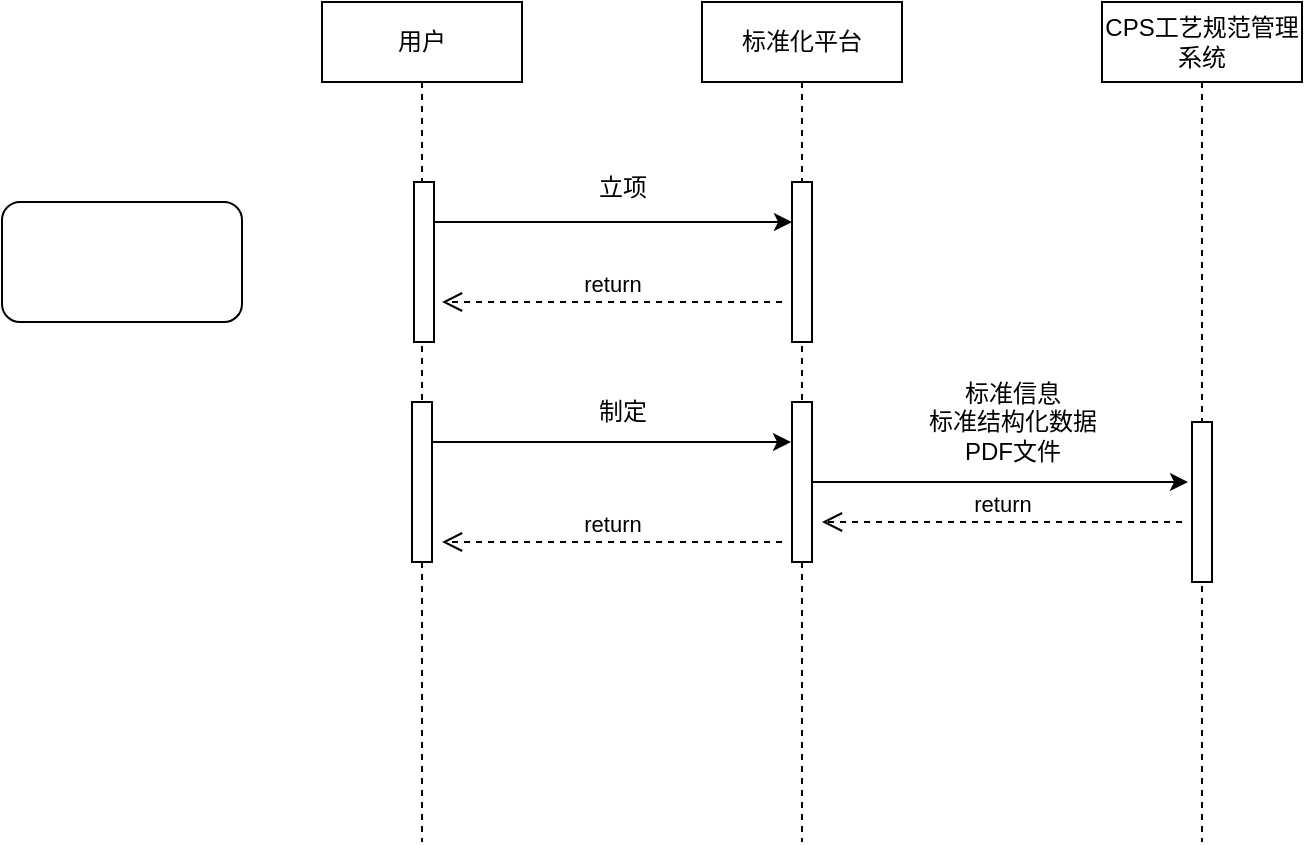 <mxfile version="23.1.7" type="github">
  <diagram name="第 1 页" id="ltzMS2VtQxm3MTg9Tlt2">
    <mxGraphModel dx="1717" dy="384" grid="1" gridSize="10" guides="1" tooltips="1" connect="1" arrows="1" fold="1" page="1" pageScale="1" pageWidth="827" pageHeight="1169" math="0" shadow="0">
      <root>
        <mxCell id="0" />
        <mxCell id="1" parent="0" />
        <mxCell id="ScZXGfgxsAbNoTXpN_R_-17" value="用户" style="shape=umlLifeline;perimeter=lifelinePerimeter;whiteSpace=wrap;html=1;container=1;dropTarget=0;collapsible=0;recursiveResize=0;outlineConnect=0;portConstraint=eastwest;newEdgeStyle={&quot;curved&quot;:0,&quot;rounded&quot;:0};" vertex="1" parent="1">
          <mxGeometry x="70" y="60" width="100" height="420" as="geometry" />
        </mxCell>
        <mxCell id="ScZXGfgxsAbNoTXpN_R_-20" value="" style="html=1;points=[[0,0,0,0,5],[0,1,0,0,-5],[1,0,0,0,5],[1,1,0,0,-5]];perimeter=orthogonalPerimeter;outlineConnect=0;targetShapes=umlLifeline;portConstraint=eastwest;newEdgeStyle={&quot;curved&quot;:0,&quot;rounded&quot;:0};" vertex="1" parent="ScZXGfgxsAbNoTXpN_R_-17">
          <mxGeometry x="46" y="90" width="10" height="80" as="geometry" />
        </mxCell>
        <mxCell id="ScZXGfgxsAbNoTXpN_R_-27" value="" style="html=1;points=[[0,0,0,0,5],[0,1,0,0,-5],[1,0,0,0,5],[1,1,0,0,-5]];perimeter=orthogonalPerimeter;outlineConnect=0;targetShapes=umlLifeline;portConstraint=eastwest;newEdgeStyle={&quot;curved&quot;:0,&quot;rounded&quot;:0};" vertex="1" parent="ScZXGfgxsAbNoTXpN_R_-17">
          <mxGeometry x="45" y="200" width="10" height="80" as="geometry" />
        </mxCell>
        <mxCell id="ScZXGfgxsAbNoTXpN_R_-18" value="标准化平台" style="shape=umlLifeline;perimeter=lifelinePerimeter;whiteSpace=wrap;html=1;container=1;dropTarget=0;collapsible=0;recursiveResize=0;outlineConnect=0;portConstraint=eastwest;newEdgeStyle={&quot;curved&quot;:0,&quot;rounded&quot;:0};" vertex="1" parent="1">
          <mxGeometry x="260" y="60" width="100" height="420" as="geometry" />
        </mxCell>
        <mxCell id="ScZXGfgxsAbNoTXpN_R_-21" value="" style="html=1;points=[[0,0,0,0,5],[0,1,0,0,-5],[1,0,0,0,5],[1,1,0,0,-5]];perimeter=orthogonalPerimeter;outlineConnect=0;targetShapes=umlLifeline;portConstraint=eastwest;newEdgeStyle={&quot;curved&quot;:0,&quot;rounded&quot;:0};" vertex="1" parent="ScZXGfgxsAbNoTXpN_R_-18">
          <mxGeometry x="45" y="90" width="10" height="80" as="geometry" />
        </mxCell>
        <mxCell id="ScZXGfgxsAbNoTXpN_R_-28" value="" style="html=1;points=[[0,0,0,0,5],[0,1,0,0,-5],[1,0,0,0,5],[1,1,0,0,-5]];perimeter=orthogonalPerimeter;outlineConnect=0;targetShapes=umlLifeline;portConstraint=eastwest;newEdgeStyle={&quot;curved&quot;:0,&quot;rounded&quot;:0};" vertex="1" parent="ScZXGfgxsAbNoTXpN_R_-18">
          <mxGeometry x="45" y="200" width="10" height="80" as="geometry" />
        </mxCell>
        <mxCell id="ScZXGfgxsAbNoTXpN_R_-19" value="CPS工艺规范管理系统" style="shape=umlLifeline;perimeter=lifelinePerimeter;whiteSpace=wrap;html=1;container=1;dropTarget=0;collapsible=0;recursiveResize=0;outlineConnect=0;portConstraint=eastwest;newEdgeStyle={&quot;curved&quot;:0,&quot;rounded&quot;:0};" vertex="1" parent="1">
          <mxGeometry x="460" y="60" width="100" height="420" as="geometry" />
        </mxCell>
        <mxCell id="ScZXGfgxsAbNoTXpN_R_-32" value="" style="html=1;points=[[0,0,0,0,5],[0,1,0,0,-5],[1,0,0,0,5],[1,1,0,0,-5]];perimeter=orthogonalPerimeter;outlineConnect=0;targetShapes=umlLifeline;portConstraint=eastwest;newEdgeStyle={&quot;curved&quot;:0,&quot;rounded&quot;:0};" vertex="1" parent="ScZXGfgxsAbNoTXpN_R_-19">
          <mxGeometry x="45" y="210" width="10" height="80" as="geometry" />
        </mxCell>
        <mxCell id="ScZXGfgxsAbNoTXpN_R_-22" style="edgeStyle=orthogonalEdgeStyle;rounded=0;orthogonalLoop=1;jettySize=auto;html=1;curved=0;" edge="1" parent="1">
          <mxGeometry relative="1" as="geometry">
            <mxPoint x="126" y="170" as="sourcePoint" />
            <mxPoint x="305" y="170" as="targetPoint" />
          </mxGeometry>
        </mxCell>
        <mxCell id="ScZXGfgxsAbNoTXpN_R_-24" value="立项" style="text;html=1;align=center;verticalAlign=middle;resizable=0;points=[];autosize=1;strokeColor=none;fillColor=none;" vertex="1" parent="1">
          <mxGeometry x="195" y="138" width="50" height="30" as="geometry" />
        </mxCell>
        <mxCell id="ScZXGfgxsAbNoTXpN_R_-26" value="return" style="html=1;verticalAlign=bottom;endArrow=open;dashed=1;endSize=8;curved=0;rounded=0;" edge="1" parent="1">
          <mxGeometry relative="1" as="geometry">
            <mxPoint x="300" y="210" as="sourcePoint" />
            <mxPoint x="130" y="210" as="targetPoint" />
          </mxGeometry>
        </mxCell>
        <mxCell id="ScZXGfgxsAbNoTXpN_R_-29" style="edgeStyle=orthogonalEdgeStyle;rounded=0;orthogonalLoop=1;jettySize=auto;html=1;curved=0;" edge="1" parent="1">
          <mxGeometry relative="1" as="geometry">
            <mxPoint x="125.5" y="280" as="sourcePoint" />
            <mxPoint x="304.5" y="280" as="targetPoint" />
          </mxGeometry>
        </mxCell>
        <mxCell id="ScZXGfgxsAbNoTXpN_R_-30" value="制定" style="text;html=1;align=center;verticalAlign=middle;resizable=0;points=[];autosize=1;strokeColor=none;fillColor=none;" vertex="1" parent="1">
          <mxGeometry x="195" y="250" width="50" height="30" as="geometry" />
        </mxCell>
        <mxCell id="ScZXGfgxsAbNoTXpN_R_-31" value="return" style="html=1;verticalAlign=bottom;endArrow=open;dashed=1;endSize=8;curved=0;rounded=0;" edge="1" parent="1">
          <mxGeometry relative="1" as="geometry">
            <mxPoint x="300" y="330" as="sourcePoint" />
            <mxPoint x="130" y="330" as="targetPoint" />
          </mxGeometry>
        </mxCell>
        <mxCell id="ScZXGfgxsAbNoTXpN_R_-33" style="edgeStyle=orthogonalEdgeStyle;rounded=0;orthogonalLoop=1;jettySize=auto;html=1;curved=0;" edge="1" parent="1" source="ScZXGfgxsAbNoTXpN_R_-28">
          <mxGeometry relative="1" as="geometry">
            <mxPoint x="320" y="300" as="sourcePoint" />
            <mxPoint x="503" y="300" as="targetPoint" />
          </mxGeometry>
        </mxCell>
        <mxCell id="ScZXGfgxsAbNoTXpN_R_-35" value="return" style="html=1;verticalAlign=bottom;endArrow=open;dashed=1;endSize=8;curved=0;rounded=0;" edge="1" parent="1">
          <mxGeometry relative="1" as="geometry">
            <mxPoint x="500" y="320" as="sourcePoint" />
            <mxPoint x="320" y="320" as="targetPoint" />
          </mxGeometry>
        </mxCell>
        <mxCell id="ScZXGfgxsAbNoTXpN_R_-36" value="标准信息&lt;br&gt;标准结构化数据&lt;br&gt;PDF文件" style="text;html=1;align=center;verticalAlign=middle;resizable=0;points=[];autosize=1;strokeColor=none;fillColor=none;" vertex="1" parent="1">
          <mxGeometry x="360" y="240" width="110" height="60" as="geometry" />
        </mxCell>
        <mxCell id="ScZXGfgxsAbNoTXpN_R_-37" value="" style="rounded=1;whiteSpace=wrap;html=1;" vertex="1" parent="1">
          <mxGeometry x="-90" y="160" width="120" height="60" as="geometry" />
        </mxCell>
      </root>
    </mxGraphModel>
  </diagram>
</mxfile>
